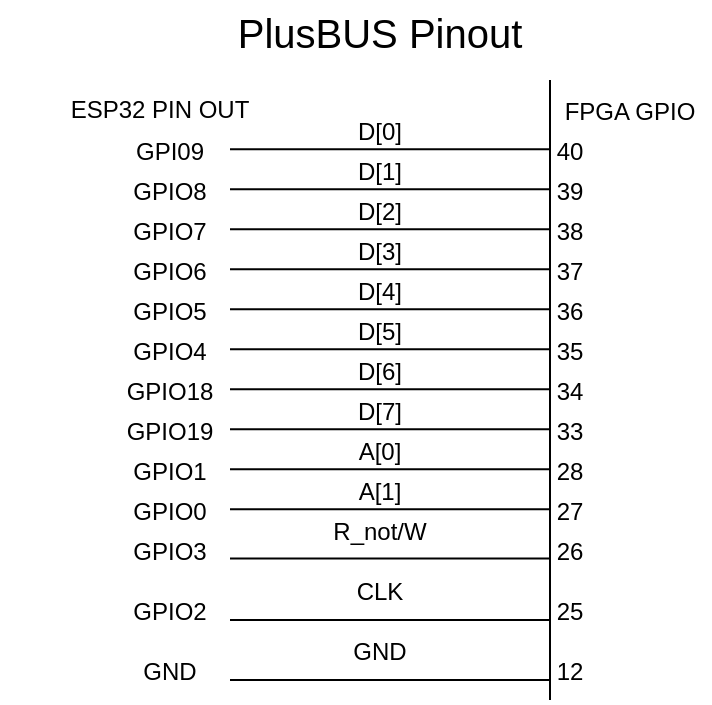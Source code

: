 <mxfile version="22.1.5" type="github">
  <diagram name="Page-1" id="XdD06npJ6FDNxbPIpV9C">
    <mxGraphModel dx="662" dy="345" grid="1" gridSize="10" guides="1" tooltips="1" connect="1" arrows="1" fold="1" page="1" pageScale="1" pageWidth="850" pageHeight="1100" math="0" shadow="0">
      <root>
        <mxCell id="0" />
        <mxCell id="1" parent="0" />
        <mxCell id="F0K0sA_qymcrU-x6hYdx-1" value="" style="endArrow=none;rounded=0;movable=1;resizable=1;rotatable=1;deletable=1;editable=1;locked=0;connectable=1;" parent="1" edge="1">
          <mxGeometry width="50" height="50" relative="1" as="geometry">
            <mxPoint x="480" y="470" as="sourcePoint" />
            <mxPoint x="480" y="160" as="targetPoint" />
          </mxGeometry>
        </mxCell>
        <mxCell id="F0K0sA_qymcrU-x6hYdx-2" value="" style="endArrow=none;rounded=0;" parent="1" edge="1">
          <mxGeometry width="50" height="50" relative="1" as="geometry">
            <mxPoint x="320" y="430" as="sourcePoint" />
            <mxPoint x="480" y="430" as="targetPoint" />
          </mxGeometry>
        </mxCell>
        <mxCell id="F0K0sA_qymcrU-x6hYdx-12" value="" style="endArrow=none;rounded=0;" parent="1" edge="1">
          <mxGeometry width="50" height="50" relative="1" as="geometry">
            <mxPoint x="320" y="354.66" as="sourcePoint" />
            <mxPoint x="480" y="354.66" as="targetPoint" />
          </mxGeometry>
        </mxCell>
        <mxCell id="F0K0sA_qymcrU-x6hYdx-13" value="" style="endArrow=none;rounded=0;" parent="1" edge="1">
          <mxGeometry width="50" height="50" relative="1" as="geometry">
            <mxPoint x="320" y="374.66" as="sourcePoint" />
            <mxPoint x="480" y="374.66" as="targetPoint" />
          </mxGeometry>
        </mxCell>
        <mxCell id="F0K0sA_qymcrU-x6hYdx-14" value="" style="endArrow=none;rounded=0;" parent="1" edge="1">
          <mxGeometry width="50" height="50" relative="1" as="geometry">
            <mxPoint x="320" y="399.31" as="sourcePoint" />
            <mxPoint x="480" y="399.31" as="targetPoint" />
          </mxGeometry>
        </mxCell>
        <mxCell id="F0K0sA_qymcrU-x6hYdx-24" value="" style="endArrow=none;rounded=0;" parent="1" edge="1">
          <mxGeometry width="50" height="50" relative="1" as="geometry">
            <mxPoint x="320" y="334.66" as="sourcePoint" />
            <mxPoint x="480" y="334.66" as="targetPoint" />
          </mxGeometry>
        </mxCell>
        <mxCell id="F0K0sA_qymcrU-x6hYdx-25" value="" style="endArrow=none;rounded=0;" parent="1" edge="1">
          <mxGeometry width="50" height="50" relative="1" as="geometry">
            <mxPoint x="320" y="314.66" as="sourcePoint" />
            <mxPoint x="480" y="314.66" as="targetPoint" />
          </mxGeometry>
        </mxCell>
        <mxCell id="F0K0sA_qymcrU-x6hYdx-26" value="" style="endArrow=none;rounded=0;" parent="1" edge="1">
          <mxGeometry width="50" height="50" relative="1" as="geometry">
            <mxPoint x="320" y="294.66" as="sourcePoint" />
            <mxPoint x="480" y="294.66" as="targetPoint" />
          </mxGeometry>
        </mxCell>
        <mxCell id="F0K0sA_qymcrU-x6hYdx-27" value="" style="endArrow=none;rounded=0;" parent="1" edge="1">
          <mxGeometry width="50" height="50" relative="1" as="geometry">
            <mxPoint x="320" y="274.66" as="sourcePoint" />
            <mxPoint x="480" y="274.66" as="targetPoint" />
          </mxGeometry>
        </mxCell>
        <mxCell id="F0K0sA_qymcrU-x6hYdx-28" value="" style="endArrow=none;rounded=0;" parent="1" edge="1">
          <mxGeometry width="50" height="50" relative="1" as="geometry">
            <mxPoint x="320" y="254.66" as="sourcePoint" />
            <mxPoint x="480" y="254.66" as="targetPoint" />
          </mxGeometry>
        </mxCell>
        <mxCell id="F0K0sA_qymcrU-x6hYdx-29" value="" style="endArrow=none;rounded=0;" parent="1" edge="1">
          <mxGeometry width="50" height="50" relative="1" as="geometry">
            <mxPoint x="320" y="194.66" as="sourcePoint" />
            <mxPoint x="480" y="194.66" as="targetPoint" />
          </mxGeometry>
        </mxCell>
        <mxCell id="F0K0sA_qymcrU-x6hYdx-30" value="" style="endArrow=none;rounded=0;" parent="1" edge="1">
          <mxGeometry width="50" height="50" relative="1" as="geometry">
            <mxPoint x="320" y="214.66" as="sourcePoint" />
            <mxPoint x="480" y="214.66" as="targetPoint" />
          </mxGeometry>
        </mxCell>
        <mxCell id="F0K0sA_qymcrU-x6hYdx-31" value="" style="endArrow=none;rounded=0;" parent="1" edge="1">
          <mxGeometry width="50" height="50" relative="1" as="geometry">
            <mxPoint x="320" y="234.66" as="sourcePoint" />
            <mxPoint x="480" y="234.66" as="targetPoint" />
          </mxGeometry>
        </mxCell>
        <mxCell id="F0K0sA_qymcrU-x6hYdx-40" value="" style="endArrow=none;rounded=0;" parent="1" edge="1">
          <mxGeometry width="50" height="50" relative="1" as="geometry">
            <mxPoint x="320" y="460" as="sourcePoint" />
            <mxPoint x="480" y="460" as="targetPoint" />
          </mxGeometry>
        </mxCell>
        <mxCell id="F0K0sA_qymcrU-x6hYdx-43" value="PlusBUS Pinout" style="text;strokeColor=none;fillColor=none;align=center;verticalAlign=middle;rounded=0;fontSize=20;" parent="1" vertex="1">
          <mxGeometry x="355" y="120" width="80" height="30" as="geometry" />
        </mxCell>
        <mxCell id="F0K0sA_qymcrU-x6hYdx-44" value="D[0]" style="text;strokeColor=none;fillColor=none;align=center;verticalAlign=middle;rounded=0;" parent="1" vertex="1">
          <mxGeometry x="365" y="170" width="60" height="30" as="geometry" />
        </mxCell>
        <mxCell id="F0K0sA_qymcrU-x6hYdx-45" value="D[1]" style="text;strokeColor=none;fillColor=none;align=center;verticalAlign=middle;rounded=0;" parent="1" vertex="1">
          <mxGeometry x="365" y="190" width="60" height="30" as="geometry" />
        </mxCell>
        <mxCell id="F0K0sA_qymcrU-x6hYdx-46" value="D[2]" style="text;strokeColor=none;fillColor=none;align=center;verticalAlign=middle;rounded=0;" parent="1" vertex="1">
          <mxGeometry x="365" y="210" width="60" height="30" as="geometry" />
        </mxCell>
        <mxCell id="F0K0sA_qymcrU-x6hYdx-47" value="D[3]" style="text;strokeColor=none;fillColor=none;align=center;verticalAlign=middle;rounded=0;" parent="1" vertex="1">
          <mxGeometry x="365" y="230" width="60" height="30" as="geometry" />
        </mxCell>
        <mxCell id="F0K0sA_qymcrU-x6hYdx-49" value="D[4]" style="text;strokeColor=none;fillColor=none;align=center;verticalAlign=middle;rounded=0;" parent="1" vertex="1">
          <mxGeometry x="365" y="250" width="60" height="30" as="geometry" />
        </mxCell>
        <mxCell id="F0K0sA_qymcrU-x6hYdx-50" value="D[5]" style="text;strokeColor=none;fillColor=none;align=center;verticalAlign=middle;rounded=0;" parent="1" vertex="1">
          <mxGeometry x="365" y="270" width="60" height="30" as="geometry" />
        </mxCell>
        <mxCell id="F0K0sA_qymcrU-x6hYdx-51" value="D[7]" style="text;strokeColor=none;fillColor=none;align=center;verticalAlign=middle;rounded=0;" parent="1" vertex="1">
          <mxGeometry x="365" y="310" width="60" height="30" as="geometry" />
        </mxCell>
        <mxCell id="F0K0sA_qymcrU-x6hYdx-52" value="D[6]" style="text;strokeColor=none;fillColor=none;align=center;verticalAlign=middle;rounded=0;" parent="1" vertex="1">
          <mxGeometry x="365" y="290" width="60" height="30" as="geometry" />
        </mxCell>
        <mxCell id="F0K0sA_qymcrU-x6hYdx-53" value="A[0]" style="text;strokeColor=none;fillColor=none;align=center;verticalAlign=middle;rounded=0;" parent="1" vertex="1">
          <mxGeometry x="365" y="330" width="60" height="30" as="geometry" />
        </mxCell>
        <mxCell id="F0K0sA_qymcrU-x6hYdx-54" value="A[1]" style="text;strokeColor=none;fillColor=none;align=center;verticalAlign=middle;rounded=0;" parent="1" vertex="1">
          <mxGeometry x="365" y="350" width="60" height="30" as="geometry" />
        </mxCell>
        <mxCell id="F0K0sA_qymcrU-x6hYdx-55" value="R_not/W" style="text;strokeColor=none;fillColor=none;align=center;verticalAlign=middle;rounded=0;" parent="1" vertex="1">
          <mxGeometry x="365" y="370" width="60" height="30" as="geometry" />
        </mxCell>
        <mxCell id="F0K0sA_qymcrU-x6hYdx-58" value="39" style="text;strokeColor=none;fillColor=none;align=center;verticalAlign=middle;rounded=0;" parent="1" vertex="1">
          <mxGeometry x="460" y="200" width="60" height="30" as="geometry" />
        </mxCell>
        <mxCell id="F0K0sA_qymcrU-x6hYdx-59" value="38" style="text;strokeColor=none;fillColor=none;align=center;verticalAlign=middle;rounded=0;" parent="1" vertex="1">
          <mxGeometry x="460" y="220" width="60" height="30" as="geometry" />
        </mxCell>
        <mxCell id="F0K0sA_qymcrU-x6hYdx-60" value="37" style="text;strokeColor=none;fillColor=none;align=center;verticalAlign=middle;rounded=0;" parent="1" vertex="1">
          <mxGeometry x="460" y="240" width="60" height="30" as="geometry" />
        </mxCell>
        <mxCell id="F0K0sA_qymcrU-x6hYdx-61" value="36" style="text;strokeColor=none;fillColor=none;align=center;verticalAlign=middle;rounded=0;" parent="1" vertex="1">
          <mxGeometry x="460" y="260" width="60" height="30" as="geometry" />
        </mxCell>
        <mxCell id="F0K0sA_qymcrU-x6hYdx-62" value="35" style="text;strokeColor=none;fillColor=none;align=center;verticalAlign=middle;rounded=0;" parent="1" vertex="1">
          <mxGeometry x="460" y="280" width="60" height="30" as="geometry" />
        </mxCell>
        <mxCell id="F0K0sA_qymcrU-x6hYdx-63" value="33" style="text;strokeColor=none;fillColor=none;align=center;verticalAlign=middle;rounded=0;" parent="1" vertex="1">
          <mxGeometry x="460" y="320" width="60" height="30" as="geometry" />
        </mxCell>
        <mxCell id="F0K0sA_qymcrU-x6hYdx-64" value="34" style="text;strokeColor=none;fillColor=none;align=center;verticalAlign=middle;rounded=0;" parent="1" vertex="1">
          <mxGeometry x="460" y="300" width="60" height="30" as="geometry" />
        </mxCell>
        <mxCell id="F0K0sA_qymcrU-x6hYdx-65" value="28" style="text;strokeColor=none;fillColor=none;align=center;verticalAlign=middle;rounded=0;" parent="1" vertex="1">
          <mxGeometry x="460" y="340" width="60" height="30" as="geometry" />
        </mxCell>
        <mxCell id="F0K0sA_qymcrU-x6hYdx-66" value="27" style="text;strokeColor=none;fillColor=none;align=center;verticalAlign=middle;rounded=0;" parent="1" vertex="1">
          <mxGeometry x="460" y="360" width="60" height="30" as="geometry" />
        </mxCell>
        <mxCell id="F0K0sA_qymcrU-x6hYdx-67" value="26" style="text;strokeColor=none;fillColor=none;align=center;verticalAlign=middle;rounded=0;" parent="1" vertex="1">
          <mxGeometry x="460" y="380" width="60" height="30" as="geometry" />
        </mxCell>
        <mxCell id="F0K0sA_qymcrU-x6hYdx-68" value="12" style="text;strokeColor=none;fillColor=none;align=center;verticalAlign=middle;rounded=0;" parent="1" vertex="1">
          <mxGeometry x="460" y="440" width="60" height="30" as="geometry" />
        </mxCell>
        <mxCell id="F0K0sA_qymcrU-x6hYdx-69" value="25" style="text;strokeColor=none;fillColor=none;align=center;verticalAlign=middle;rounded=0;" parent="1" vertex="1">
          <mxGeometry x="460" y="410" width="60" height="30" as="geometry" />
        </mxCell>
        <mxCell id="F0K0sA_qymcrU-x6hYdx-70" value="40" style="text;strokeColor=none;fillColor=none;align=center;verticalAlign=middle;rounded=0;" parent="1" vertex="1">
          <mxGeometry x="460" y="180" width="60" height="30" as="geometry" />
        </mxCell>
        <mxCell id="F0K0sA_qymcrU-x6hYdx-71" value="FPGA GPIO" style="text;strokeColor=none;fillColor=none;align=center;verticalAlign=middle;rounded=0;" parent="1" vertex="1">
          <mxGeometry x="480" y="160" width="80" height="30" as="geometry" />
        </mxCell>
        <mxCell id="OMzUeSU9DZHnrROkdwqZ-1" value="GPIO8" style="text;strokeColor=none;fillColor=none;align=center;verticalAlign=middle;rounded=0;" vertex="1" parent="1">
          <mxGeometry x="260" y="200" width="60" height="30" as="geometry" />
        </mxCell>
        <mxCell id="OMzUeSU9DZHnrROkdwqZ-2" value="GPIO7" style="text;strokeColor=none;fillColor=none;align=center;verticalAlign=middle;rounded=0;" vertex="1" parent="1">
          <mxGeometry x="260" y="220" width="60" height="30" as="geometry" />
        </mxCell>
        <mxCell id="OMzUeSU9DZHnrROkdwqZ-3" value="GPIO6" style="text;strokeColor=none;fillColor=none;align=center;verticalAlign=middle;rounded=0;" vertex="1" parent="1">
          <mxGeometry x="260" y="240" width="60" height="30" as="geometry" />
        </mxCell>
        <mxCell id="OMzUeSU9DZHnrROkdwqZ-4" value="GPIO5" style="text;strokeColor=none;fillColor=none;align=center;verticalAlign=middle;rounded=0;" vertex="1" parent="1">
          <mxGeometry x="260" y="260" width="60" height="30" as="geometry" />
        </mxCell>
        <mxCell id="OMzUeSU9DZHnrROkdwqZ-5" value="GPIO4" style="text;strokeColor=none;fillColor=none;align=center;verticalAlign=middle;rounded=0;" vertex="1" parent="1">
          <mxGeometry x="260" y="280" width="60" height="30" as="geometry" />
        </mxCell>
        <mxCell id="OMzUeSU9DZHnrROkdwqZ-6" value="GPIO19" style="text;strokeColor=none;fillColor=none;align=center;verticalAlign=middle;rounded=0;" vertex="1" parent="1">
          <mxGeometry x="260" y="320" width="60" height="30" as="geometry" />
        </mxCell>
        <mxCell id="OMzUeSU9DZHnrROkdwqZ-7" value="GPIO18" style="text;strokeColor=none;fillColor=none;align=center;verticalAlign=middle;rounded=0;" vertex="1" parent="1">
          <mxGeometry x="260" y="300" width="60" height="30" as="geometry" />
        </mxCell>
        <mxCell id="OMzUeSU9DZHnrROkdwqZ-8" value="GPIO1" style="text;strokeColor=none;fillColor=none;align=center;verticalAlign=middle;rounded=0;" vertex="1" parent="1">
          <mxGeometry x="260" y="340" width="60" height="30" as="geometry" />
        </mxCell>
        <mxCell id="OMzUeSU9DZHnrROkdwqZ-9" value="GPIO0" style="text;strokeColor=none;fillColor=none;align=center;verticalAlign=middle;rounded=0;" vertex="1" parent="1">
          <mxGeometry x="260" y="360" width="60" height="30" as="geometry" />
        </mxCell>
        <mxCell id="OMzUeSU9DZHnrROkdwqZ-10" value="GPIO3" style="text;strokeColor=none;fillColor=none;align=center;verticalAlign=middle;rounded=0;" vertex="1" parent="1">
          <mxGeometry x="260" y="380" width="60" height="30" as="geometry" />
        </mxCell>
        <mxCell id="OMzUeSU9DZHnrROkdwqZ-11" value="GND" style="text;strokeColor=none;fillColor=none;align=center;verticalAlign=middle;rounded=0;" vertex="1" parent="1">
          <mxGeometry x="260" y="440" width="60" height="30" as="geometry" />
        </mxCell>
        <mxCell id="OMzUeSU9DZHnrROkdwqZ-12" value="GPIO2" style="text;strokeColor=none;fillColor=none;align=center;verticalAlign=middle;rounded=0;" vertex="1" parent="1">
          <mxGeometry x="260" y="410" width="60" height="30" as="geometry" />
        </mxCell>
        <mxCell id="OMzUeSU9DZHnrROkdwqZ-13" value="GPI09" style="text;strokeColor=none;fillColor=none;align=center;verticalAlign=middle;rounded=0;" vertex="1" parent="1">
          <mxGeometry x="260" y="180" width="60" height="30" as="geometry" />
        </mxCell>
        <mxCell id="OMzUeSU9DZHnrROkdwqZ-14" value="&lt;div&gt;ESP32 PIN OUT&lt;/div&gt;" style="text;html=1;strokeColor=none;fillColor=none;align=center;verticalAlign=middle;whiteSpace=wrap;rounded=0;" vertex="1" parent="1">
          <mxGeometry x="205" y="160" width="160" height="30" as="geometry" />
        </mxCell>
        <mxCell id="OMzUeSU9DZHnrROkdwqZ-15" value="CLK" style="text;strokeColor=none;fillColor=none;align=center;verticalAlign=middle;rounded=0;" vertex="1" parent="1">
          <mxGeometry x="365" y="400" width="60" height="30" as="geometry" />
        </mxCell>
        <mxCell id="OMzUeSU9DZHnrROkdwqZ-18" value="GND" style="text;strokeColor=none;fillColor=none;align=center;verticalAlign=middle;rounded=0;" vertex="1" parent="1">
          <mxGeometry x="365" y="430" width="60" height="30" as="geometry" />
        </mxCell>
      </root>
    </mxGraphModel>
  </diagram>
</mxfile>
